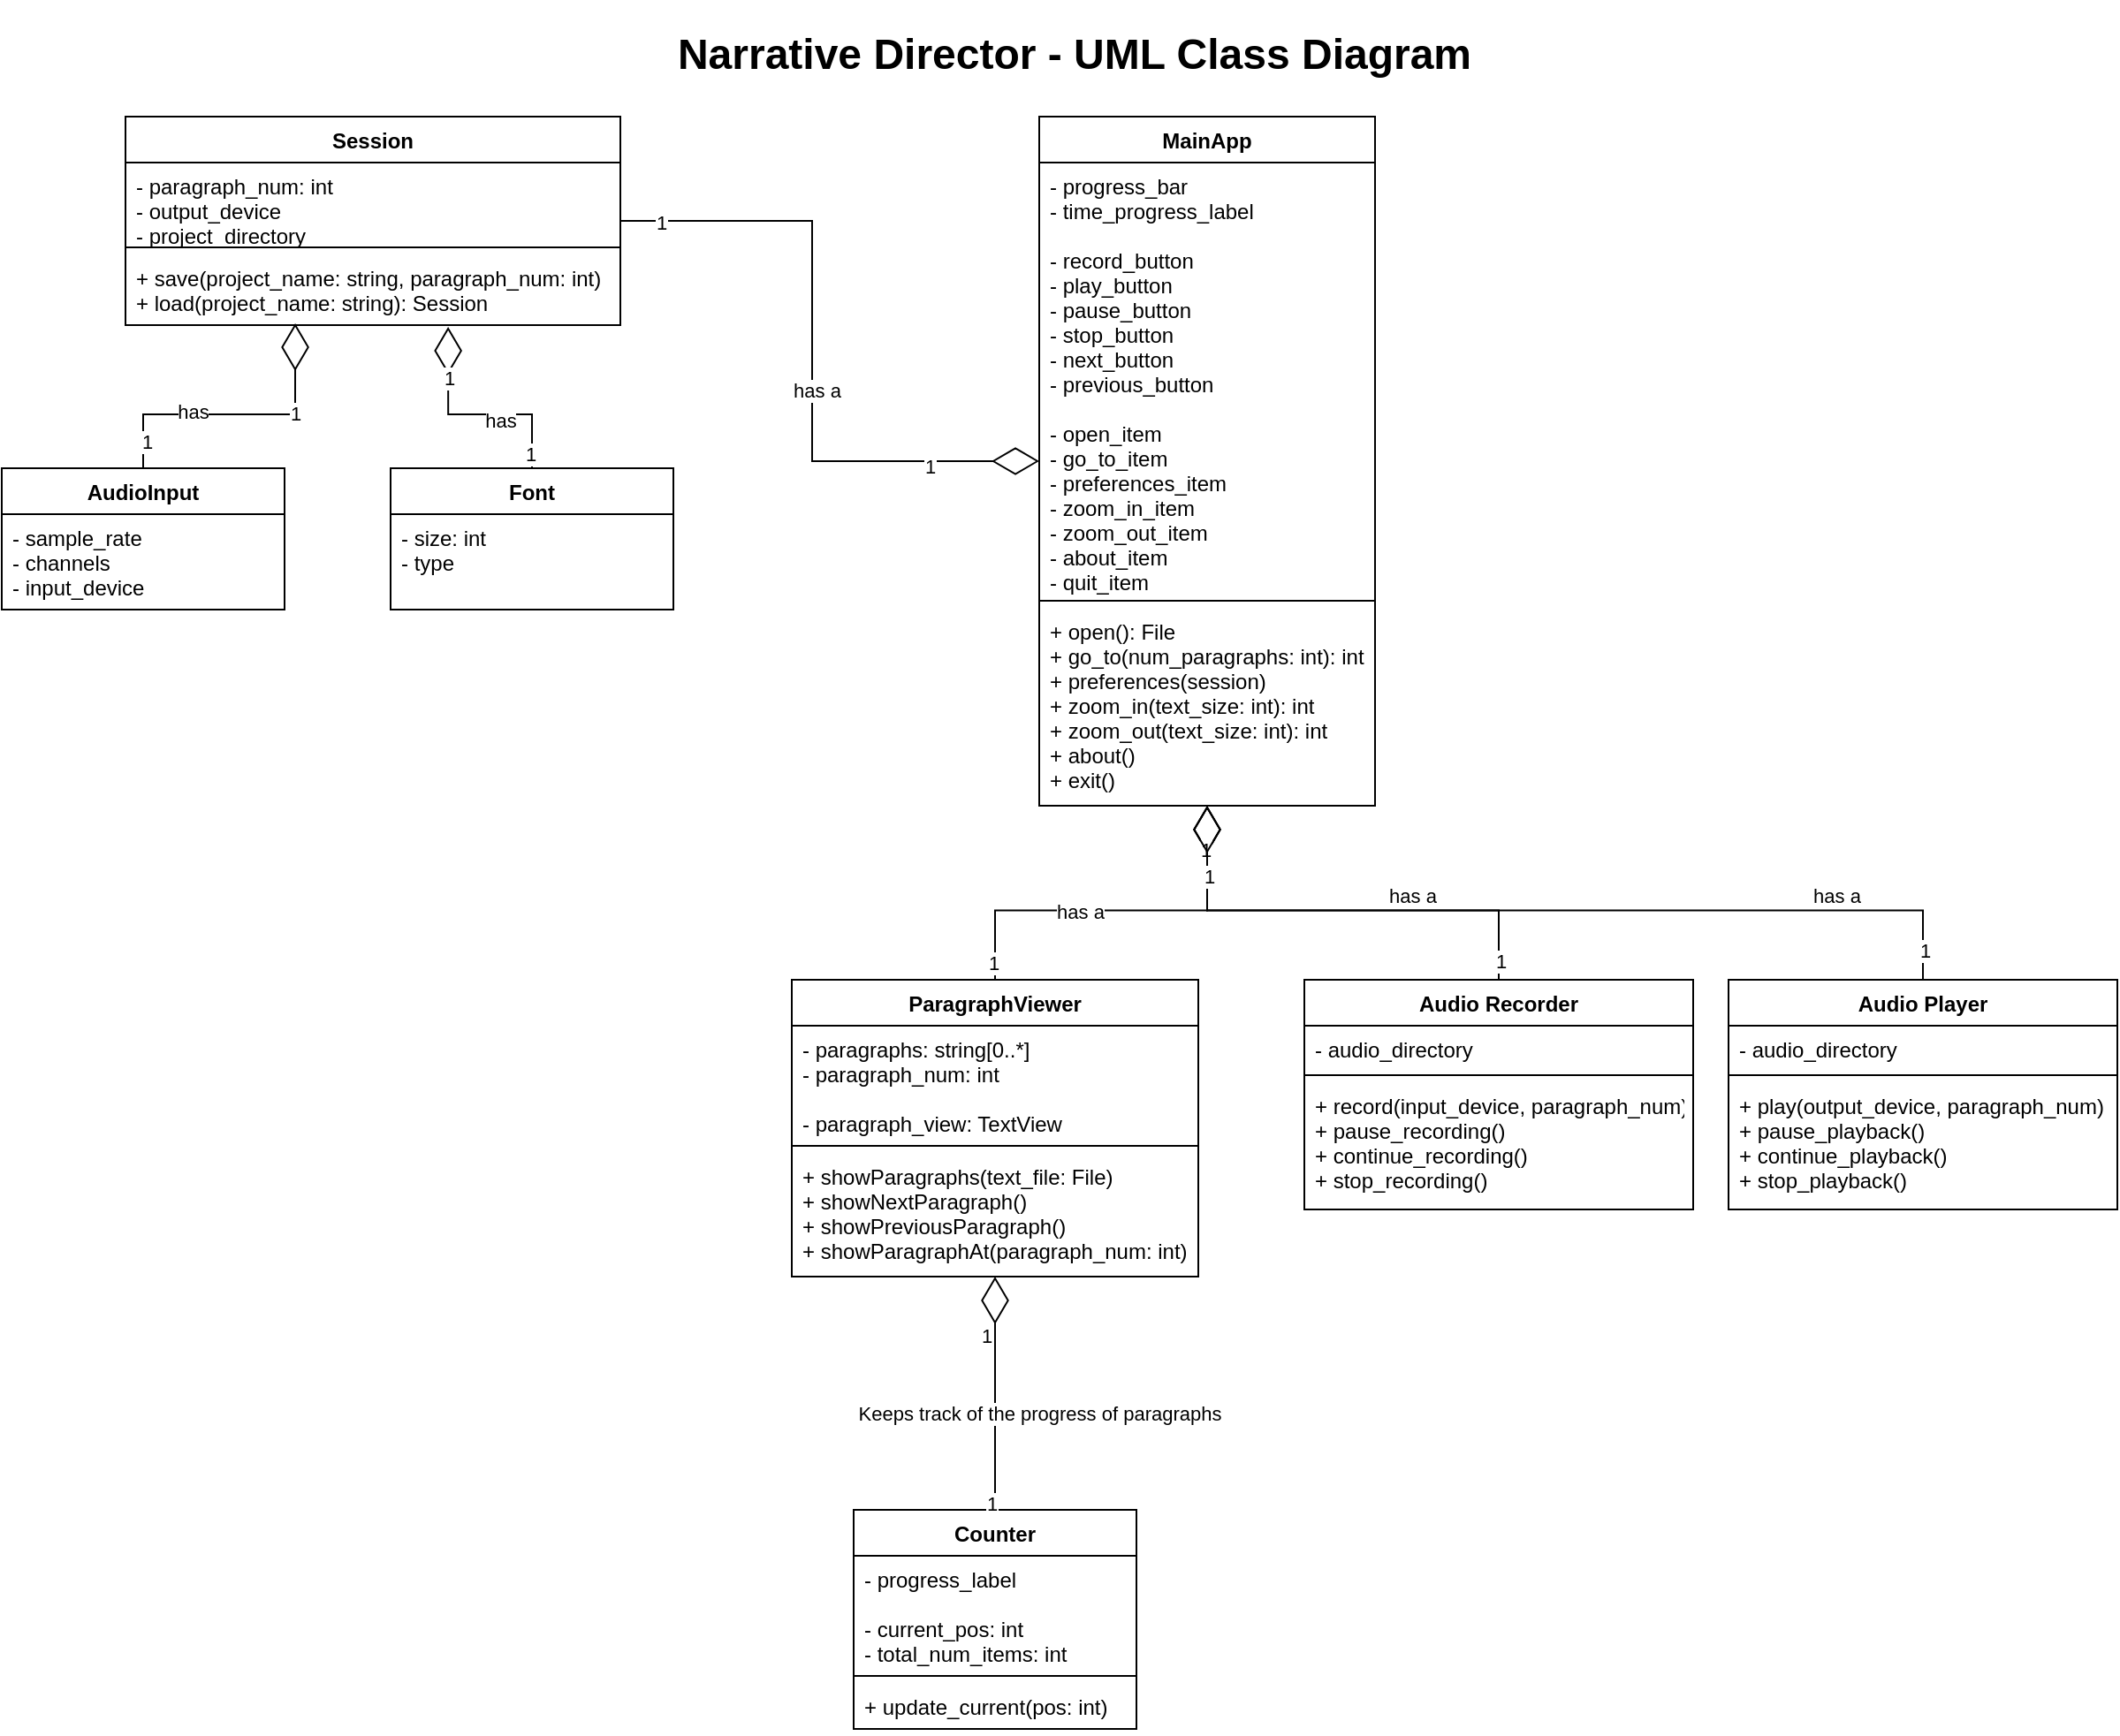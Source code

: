 <mxfile version="15.8.0" type="device"><diagram id="C5RBs43oDa-KdzZeNtuy" name="Page-1"><mxGraphModel dx="1609" dy="1140" grid="1" gridSize="10" guides="1" tooltips="1" connect="1" arrows="1" fold="1" page="1" pageScale="1" pageWidth="827" pageHeight="1169" math="0" shadow="0"><root><mxCell id="WIyWlLk6GJQsqaUBKTNV-0"/><mxCell id="WIyWlLk6GJQsqaUBKTNV-1" parent="WIyWlLk6GJQsqaUBKTNV-0"/><mxCell id="CWmGrvaaXz-5sUjLNDUD-9" style="edgeStyle=orthogonalEdgeStyle;rounded=0;orthogonalLoop=1;jettySize=auto;html=1;endArrow=diamondThin;endFill=0;endSize=24;" parent="WIyWlLk6GJQsqaUBKTNV-1" source="7qF5mrvs6irYJMopvK7C-4" target="CWmGrvaaXz-5sUjLNDUD-0" edge="1"><mxGeometry relative="1" as="geometry"/></mxCell><mxCell id="CWmGrvaaXz-5sUjLNDUD-12" value="1" style="edgeLabel;html=1;align=center;verticalAlign=middle;resizable=0;points=[];" parent="CWmGrvaaXz-5sUjLNDUD-9" vertex="1" connectable="0"><mxGeometry x="-0.915" y="1" relative="1" as="geometry"><mxPoint as="offset"/></mxGeometry></mxCell><mxCell id="CWmGrvaaXz-5sUjLNDUD-14" value="has a" style="edgeLabel;html=1;align=center;verticalAlign=middle;resizable=0;points=[];" parent="CWmGrvaaXz-5sUjLNDUD-9" vertex="1" connectable="0"><mxGeometry x="-0.21" relative="1" as="geometry"><mxPoint as="offset"/></mxGeometry></mxCell><mxCell id="7qF5mrvs6irYJMopvK7C-4" value="ParagraphViewer" style="swimlane;fontStyle=1;align=center;verticalAlign=top;childLayout=stackLayout;horizontal=1;startSize=26;horizontalStack=0;resizeParent=1;resizeParentMax=0;resizeLast=0;collapsible=1;marginBottom=0;" parent="WIyWlLk6GJQsqaUBKTNV-1" vertex="1"><mxGeometry x="90" y="568.5" width="230" height="168" as="geometry"/></mxCell><mxCell id="7qF5mrvs6irYJMopvK7C-5" value="- paragraphs: string[0..*]&#xA;- paragraph_num: int&#xA;&#xA;- paragraph_view: TextView&#xA;" style="text;strokeColor=none;fillColor=none;align=left;verticalAlign=top;spacingLeft=4;spacingRight=4;overflow=hidden;rotatable=0;points=[[0,0.5],[1,0.5]];portConstraint=eastwest;" parent="7qF5mrvs6irYJMopvK7C-4" vertex="1"><mxGeometry y="26" width="230" height="64" as="geometry"/></mxCell><mxCell id="7qF5mrvs6irYJMopvK7C-6" value="" style="line;strokeWidth=1;fillColor=none;align=left;verticalAlign=middle;spacingTop=-1;spacingLeft=3;spacingRight=3;rotatable=0;labelPosition=right;points=[];portConstraint=eastwest;" parent="7qF5mrvs6irYJMopvK7C-4" vertex="1"><mxGeometry y="90" width="230" height="8" as="geometry"/></mxCell><mxCell id="7qF5mrvs6irYJMopvK7C-7" value="+ showParagraphs(text_file: File)&#xA;+ showNextParagraph()&#xA;+ showPreviousParagraph()&#xA;+ showParagraphAt(paragraph_num: int)&#xA;" style="text;strokeColor=none;fillColor=none;align=left;verticalAlign=top;spacingLeft=4;spacingRight=4;overflow=hidden;rotatable=0;points=[[0,0.5],[1,0.5]];portConstraint=eastwest;" parent="7qF5mrvs6irYJMopvK7C-4" vertex="1"><mxGeometry y="98" width="230" height="70" as="geometry"/></mxCell><mxCell id="CWmGrvaaXz-5sUjLNDUD-4" style="edgeStyle=orthogonalEdgeStyle;rounded=0;orthogonalLoop=1;jettySize=auto;html=1;endArrow=diamondThin;endFill=0;endSize=24;" parent="WIyWlLk6GJQsqaUBKTNV-1" source="7qF5mrvs6irYJMopvK7C-15" target="CWmGrvaaXz-5sUjLNDUD-0" edge="1"><mxGeometry relative="1" as="geometry"/></mxCell><mxCell id="CWmGrvaaXz-5sUjLNDUD-6" value="1" style="edgeLabel;html=1;align=center;verticalAlign=middle;resizable=0;points=[];" parent="CWmGrvaaXz-5sUjLNDUD-4" vertex="1" connectable="0"><mxGeometry x="-0.877" y="-1" relative="1" as="geometry"><mxPoint as="offset"/></mxGeometry></mxCell><mxCell id="CWmGrvaaXz-5sUjLNDUD-7" value="1" style="edgeLabel;html=1;align=center;verticalAlign=middle;resizable=0;points=[];" parent="CWmGrvaaXz-5sUjLNDUD-4" vertex="1" connectable="0"><mxGeometry x="0.665" y="-3" relative="1" as="geometry"><mxPoint as="offset"/></mxGeometry></mxCell><mxCell id="CWmGrvaaXz-5sUjLNDUD-8" value="has a" style="edgeLabel;html=1;align=center;verticalAlign=middle;resizable=0;points=[];" parent="CWmGrvaaXz-5sUjLNDUD-4" vertex="1" connectable="0"><mxGeometry x="0.095" y="2" relative="1" as="geometry"><mxPoint as="offset"/></mxGeometry></mxCell><mxCell id="7qF5mrvs6irYJMopvK7C-15" value="Session" style="swimlane;fontStyle=1;align=center;verticalAlign=top;childLayout=stackLayout;horizontal=1;startSize=26;horizontalStack=0;resizeParent=1;resizeParentMax=0;resizeLast=0;collapsible=1;marginBottom=0;" parent="WIyWlLk6GJQsqaUBKTNV-1" vertex="1"><mxGeometry x="-287" y="80" width="280" height="118" as="geometry"/></mxCell><mxCell id="7qF5mrvs6irYJMopvK7C-16" value="- paragraph_num: int&#xA;- output_device&#xA;- project_directory&#xA;" style="text;strokeColor=none;fillColor=none;align=left;verticalAlign=top;spacingLeft=4;spacingRight=4;overflow=hidden;rotatable=0;points=[[0,0.5],[1,0.5]];portConstraint=eastwest;" parent="7qF5mrvs6irYJMopvK7C-15" vertex="1"><mxGeometry y="26" width="280" height="44" as="geometry"/></mxCell><mxCell id="7qF5mrvs6irYJMopvK7C-17" value="" style="line;strokeWidth=1;fillColor=none;align=left;verticalAlign=middle;spacingTop=-1;spacingLeft=3;spacingRight=3;rotatable=0;labelPosition=right;points=[];portConstraint=eastwest;" parent="7qF5mrvs6irYJMopvK7C-15" vertex="1"><mxGeometry y="70" width="280" height="8" as="geometry"/></mxCell><mxCell id="7qF5mrvs6irYJMopvK7C-18" value="+ save(project_name: string, paragraph_num: int)&#xA;+ load(project_name: string): Session&#xA;" style="text;strokeColor=none;fillColor=none;align=left;verticalAlign=top;spacingLeft=4;spacingRight=4;overflow=hidden;rotatable=0;points=[[0,0.5],[1,0.5]];portConstraint=eastwest;" parent="7qF5mrvs6irYJMopvK7C-15" vertex="1"><mxGeometry y="78" width="280" height="40" as="geometry"/></mxCell><mxCell id="7qF5mrvs6irYJMopvK7C-26" value="Counter" style="swimlane;fontStyle=1;align=center;verticalAlign=top;childLayout=stackLayout;horizontal=1;startSize=26;horizontalStack=0;resizeParent=1;resizeParentMax=0;resizeLast=0;collapsible=1;marginBottom=0;" parent="WIyWlLk6GJQsqaUBKTNV-1" vertex="1"><mxGeometry x="125" y="868.5" width="160" height="124" as="geometry"/></mxCell><mxCell id="7qF5mrvs6irYJMopvK7C-27" value="- progress_label&#xA;&#xA;- current_pos: int&#xA;- total_num_items: int" style="text;strokeColor=none;fillColor=none;align=left;verticalAlign=top;spacingLeft=4;spacingRight=4;overflow=hidden;rotatable=0;points=[[0,0.5],[1,0.5]];portConstraint=eastwest;" parent="7qF5mrvs6irYJMopvK7C-26" vertex="1"><mxGeometry y="26" width="160" height="64" as="geometry"/></mxCell><mxCell id="7qF5mrvs6irYJMopvK7C-28" value="" style="line;strokeWidth=1;fillColor=none;align=left;verticalAlign=middle;spacingTop=-1;spacingLeft=3;spacingRight=3;rotatable=0;labelPosition=right;points=[];portConstraint=eastwest;" parent="7qF5mrvs6irYJMopvK7C-26" vertex="1"><mxGeometry y="90" width="160" height="8" as="geometry"/></mxCell><mxCell id="7qF5mrvs6irYJMopvK7C-29" value="+ update_current(pos: int)" style="text;strokeColor=none;fillColor=none;align=left;verticalAlign=top;spacingLeft=4;spacingRight=4;overflow=hidden;rotatable=0;points=[[0,0.5],[1,0.5]];portConstraint=eastwest;" parent="7qF5mrvs6irYJMopvK7C-26" vertex="1"><mxGeometry y="98" width="160" height="26" as="geometry"/></mxCell><mxCell id="7qF5mrvs6irYJMopvK7C-30" style="edgeStyle=orthogonalEdgeStyle;rounded=0;orthogonalLoop=1;jettySize=auto;html=1;endArrow=diamondThin;endFill=0;endSize=24;exitX=0.5;exitY=0;exitDx=0;exitDy=0;" parent="WIyWlLk6GJQsqaUBKTNV-1" source="7qF5mrvs6irYJMopvK7C-26" target="7qF5mrvs6irYJMopvK7C-4" edge="1"><mxGeometry relative="1" as="geometry"/></mxCell><mxCell id="7qF5mrvs6irYJMopvK7C-31" value="1" style="edgeLabel;html=1;align=center;verticalAlign=middle;resizable=0;points=[];" parent="7qF5mrvs6irYJMopvK7C-30" vertex="1" connectable="0"><mxGeometry x="-0.936" y="2" relative="1" as="geometry"><mxPoint as="offset"/></mxGeometry></mxCell><mxCell id="7qF5mrvs6irYJMopvK7C-32" value="1" style="edgeLabel;html=1;align=center;verticalAlign=middle;resizable=0;points=[];" parent="7qF5mrvs6irYJMopvK7C-30" vertex="1" connectable="0"><mxGeometry x="0.791" relative="1" as="geometry"><mxPoint x="-5" y="19" as="offset"/></mxGeometry></mxCell><mxCell id="7qF5mrvs6irYJMopvK7C-33" value="Keeps track of the progress of paragraphs" style="edgeLabel;html=1;align=center;verticalAlign=middle;resizable=0;points=[];" parent="7qF5mrvs6irYJMopvK7C-30" vertex="1" connectable="0"><mxGeometry x="-0.176" y="-1" relative="1" as="geometry"><mxPoint x="24" as="offset"/></mxGeometry></mxCell><mxCell id="CWmGrvaaXz-5sUjLNDUD-10" style="edgeStyle=orthogonalEdgeStyle;rounded=0;orthogonalLoop=1;jettySize=auto;html=1;endArrow=diamondThin;endFill=0;endSize=24;" parent="WIyWlLk6GJQsqaUBKTNV-1" source="uqKv1nTXKA7kdlYmjU6h-0" target="CWmGrvaaXz-5sUjLNDUD-0" edge="1"><mxGeometry relative="1" as="geometry"/></mxCell><mxCell id="CWmGrvaaXz-5sUjLNDUD-11" value="1" style="edgeLabel;html=1;align=center;verticalAlign=middle;resizable=0;points=[];" parent="CWmGrvaaXz-5sUjLNDUD-10" vertex="1" connectable="0"><mxGeometry x="-0.922" y="-1" relative="1" as="geometry"><mxPoint as="offset"/></mxGeometry></mxCell><mxCell id="CWmGrvaaXz-5sUjLNDUD-15" value="1" style="edgeLabel;html=1;align=center;verticalAlign=middle;resizable=0;points=[];" parent="CWmGrvaaXz-5sUjLNDUD-10" vertex="1" connectable="0"><mxGeometry x="0.812" y="1" relative="1" as="geometry"><mxPoint as="offset"/></mxGeometry></mxCell><mxCell id="CWmGrvaaXz-5sUjLNDUD-13" value="has a" style="edgeLabel;html=1;align=center;verticalAlign=middle;resizable=0;points=[];" parent="CWmGrvaaXz-5sUjLNDUD-10" vertex="1" connectable="0"><mxGeometry x="-0.099" relative="1" as="geometry"><mxPoint x="30" y="-9" as="offset"/></mxGeometry></mxCell><mxCell id="uqKv1nTXKA7kdlYmjU6h-0" value="Audio Recorder" style="swimlane;fontStyle=1;align=center;verticalAlign=top;childLayout=stackLayout;horizontal=1;startSize=26;horizontalStack=0;resizeParent=1;resizeParentMax=0;resizeLast=0;collapsible=1;marginBottom=0;" parent="WIyWlLk6GJQsqaUBKTNV-1" vertex="1"><mxGeometry x="380" y="568.5" width="220" height="130" as="geometry"/></mxCell><mxCell id="uqKv1nTXKA7kdlYmjU6h-1" value="- audio_directory&#xA;" style="text;strokeColor=none;fillColor=none;align=left;verticalAlign=top;spacingLeft=4;spacingRight=4;overflow=hidden;rotatable=0;points=[[0,0.5],[1,0.5]];portConstraint=eastwest;" parent="uqKv1nTXKA7kdlYmjU6h-0" vertex="1"><mxGeometry y="26" width="220" height="24" as="geometry"/></mxCell><mxCell id="uqKv1nTXKA7kdlYmjU6h-2" value="" style="line;strokeWidth=1;fillColor=none;align=left;verticalAlign=middle;spacingTop=-1;spacingLeft=3;spacingRight=3;rotatable=0;labelPosition=right;points=[];portConstraint=eastwest;" parent="uqKv1nTXKA7kdlYmjU6h-0" vertex="1"><mxGeometry y="50" width="220" height="8" as="geometry"/></mxCell><mxCell id="uqKv1nTXKA7kdlYmjU6h-3" value="+ record(input_device, paragraph_num)&#xA;+ pause_recording()&#xA;+ continue_recording()&#xA;+ stop_recording()&#xA;" style="text;strokeColor=none;fillColor=none;align=left;verticalAlign=top;spacingLeft=4;spacingRight=4;overflow=hidden;rotatable=0;points=[[0,0.5],[1,0.5]];portConstraint=eastwest;" parent="uqKv1nTXKA7kdlYmjU6h-0" vertex="1"><mxGeometry y="58" width="220" height="72" as="geometry"/></mxCell><mxCell id="uqKv1nTXKA7kdlYmjU6h-12" style="edgeStyle=orthogonalEdgeStyle;rounded=0;orthogonalLoop=1;jettySize=auto;html=1;endArrow=diamondThin;endFill=0;endSize=24;entryX=0.343;entryY=0.975;entryDx=0;entryDy=0;entryPerimeter=0;" parent="WIyWlLk6GJQsqaUBKTNV-1" source="uqKv1nTXKA7kdlYmjU6h-4" target="7qF5mrvs6irYJMopvK7C-18" edge="1"><mxGeometry relative="1" as="geometry"/></mxCell><mxCell id="uqKv1nTXKA7kdlYmjU6h-13" value="1" style="edgeLabel;html=1;align=center;verticalAlign=middle;resizable=0;points=[];" parent="uqKv1nTXKA7kdlYmjU6h-12" vertex="1" connectable="0"><mxGeometry x="-0.824" y="-2" relative="1" as="geometry"><mxPoint as="offset"/></mxGeometry></mxCell><mxCell id="uqKv1nTXKA7kdlYmjU6h-14" value="1" style="edgeLabel;html=1;align=center;verticalAlign=middle;resizable=0;points=[];" parent="uqKv1nTXKA7kdlYmjU6h-12" vertex="1" connectable="0"><mxGeometry x="0.397" relative="1" as="geometry"><mxPoint as="offset"/></mxGeometry></mxCell><mxCell id="uqKv1nTXKA7kdlYmjU6h-15" value="has" style="edgeLabel;html=1;align=center;verticalAlign=middle;resizable=0;points=[];" parent="uqKv1nTXKA7kdlYmjU6h-12" vertex="1" connectable="0"><mxGeometry x="-0.301" y="2" relative="1" as="geometry"><mxPoint as="offset"/></mxGeometry></mxCell><mxCell id="uqKv1nTXKA7kdlYmjU6h-4" value="AudioInput" style="swimlane;fontStyle=1;align=center;verticalAlign=top;childLayout=stackLayout;horizontal=1;startSize=26;horizontalStack=0;resizeParent=1;resizeParentMax=0;resizeLast=0;collapsible=1;marginBottom=0;" parent="WIyWlLk6GJQsqaUBKTNV-1" vertex="1"><mxGeometry x="-357" y="279" width="160" height="80" as="geometry"/></mxCell><mxCell id="uqKv1nTXKA7kdlYmjU6h-5" value="- sample_rate&#xA;- channels&#xA;- input_device" style="text;strokeColor=none;fillColor=none;align=left;verticalAlign=top;spacingLeft=4;spacingRight=4;overflow=hidden;rotatable=0;points=[[0,0.5],[1,0.5]];portConstraint=eastwest;" parent="uqKv1nTXKA7kdlYmjU6h-4" vertex="1"><mxGeometry y="26" width="160" height="54" as="geometry"/></mxCell><mxCell id="uqKv1nTXKA7kdlYmjU6h-28" style="edgeStyle=orthogonalEdgeStyle;rounded=0;orthogonalLoop=1;jettySize=auto;html=1;entryX=0.652;entryY=1.025;entryDx=0;entryDy=0;entryPerimeter=0;endArrow=diamondThin;endFill=0;endSize=24;" parent="WIyWlLk6GJQsqaUBKTNV-1" source="uqKv1nTXKA7kdlYmjU6h-24" target="7qF5mrvs6irYJMopvK7C-18" edge="1"><mxGeometry relative="1" as="geometry"/></mxCell><mxCell id="uqKv1nTXKA7kdlYmjU6h-29" value="has" style="edgeLabel;html=1;align=center;verticalAlign=middle;resizable=0;points=[];" parent="uqKv1nTXKA7kdlYmjU6h-28" vertex="1" connectable="0"><mxGeometry x="-0.226" y="3" relative="1" as="geometry"><mxPoint x="1" as="offset"/></mxGeometry></mxCell><mxCell id="uqKv1nTXKA7kdlYmjU6h-30" value="1" style="edgeLabel;html=1;align=center;verticalAlign=middle;resizable=0;points=[];" parent="uqKv1nTXKA7kdlYmjU6h-28" vertex="1" connectable="0"><mxGeometry x="0.558" relative="1" as="geometry"><mxPoint as="offset"/></mxGeometry></mxCell><mxCell id="uqKv1nTXKA7kdlYmjU6h-31" value="1" style="edgeLabel;html=1;align=center;verticalAlign=middle;resizable=0;points=[];" parent="uqKv1nTXKA7kdlYmjU6h-28" vertex="1" connectable="0"><mxGeometry x="-0.874" y="1" relative="1" as="geometry"><mxPoint as="offset"/></mxGeometry></mxCell><mxCell id="uqKv1nTXKA7kdlYmjU6h-24" value="Font" style="swimlane;fontStyle=1;align=center;verticalAlign=top;childLayout=stackLayout;horizontal=1;startSize=26;horizontalStack=0;resizeParent=1;resizeParentMax=0;resizeLast=0;collapsible=1;marginBottom=0;" parent="WIyWlLk6GJQsqaUBKTNV-1" vertex="1"><mxGeometry x="-137" y="279" width="160" height="80" as="geometry"/></mxCell><mxCell id="uqKv1nTXKA7kdlYmjU6h-25" value="- size: int&#xA;- type" style="text;strokeColor=none;fillColor=none;align=left;verticalAlign=top;spacingLeft=4;spacingRight=4;overflow=hidden;rotatable=0;points=[[0,0.5],[1,0.5]];portConstraint=eastwest;" parent="uqKv1nTXKA7kdlYmjU6h-24" vertex="1"><mxGeometry y="26" width="160" height="54" as="geometry"/></mxCell><mxCell id="CWmGrvaaXz-5sUjLNDUD-0" value="MainApp" style="swimlane;fontStyle=1;align=center;verticalAlign=top;childLayout=stackLayout;horizontal=1;startSize=26;horizontalStack=0;resizeParent=1;resizeParentMax=0;resizeLast=0;collapsible=1;marginBottom=0;" parent="WIyWlLk6GJQsqaUBKTNV-1" vertex="1"><mxGeometry x="230" y="80" width="190" height="390" as="geometry"/></mxCell><mxCell id="CWmGrvaaXz-5sUjLNDUD-1" value="- progress_bar&#xA;- time_progress_label&#xA;&#xA;- record_button&#xA;- play_button&#xA;- pause_button&#xA;- stop_button&#xA;- next_button&#xA;- previous_button&#xA;&#xA;- open_item&#xA;- go_to_item&#xA;- preferences_item&#xA;- zoom_in_item&#xA;- zoom_out_item&#xA;- about_item&#xA;- quit_item&#xA;" style="text;strokeColor=none;fillColor=none;align=left;verticalAlign=top;spacingLeft=4;spacingRight=4;overflow=hidden;rotatable=0;points=[[0,0.5],[1,0.5]];portConstraint=eastwest;" parent="CWmGrvaaXz-5sUjLNDUD-0" vertex="1"><mxGeometry y="26" width="190" height="244" as="geometry"/></mxCell><mxCell id="CWmGrvaaXz-5sUjLNDUD-2" value="" style="line;strokeWidth=1;fillColor=none;align=left;verticalAlign=middle;spacingTop=-1;spacingLeft=3;spacingRight=3;rotatable=0;labelPosition=right;points=[];portConstraint=eastwest;" parent="CWmGrvaaXz-5sUjLNDUD-0" vertex="1"><mxGeometry y="270" width="190" height="8" as="geometry"/></mxCell><mxCell id="CWmGrvaaXz-5sUjLNDUD-3" value="+ open(): File&#xA;+ go_to(num_paragraphs: int): int&#xA;+ preferences(session)&#xA;+ zoom_in(text_size: int): int&#xA;+ zoom_out(text_size: int): int&#xA;+ about()&#xA;+ exit()" style="text;strokeColor=none;fillColor=none;align=left;verticalAlign=top;spacingLeft=4;spacingRight=4;overflow=hidden;rotatable=0;points=[[0,0.5],[1,0.5]];portConstraint=eastwest;" parent="CWmGrvaaXz-5sUjLNDUD-0" vertex="1"><mxGeometry y="278" width="190" height="112" as="geometry"/></mxCell><mxCell id="CWmGrvaaXz-5sUjLNDUD-16" value="&lt;h1&gt;Narrative Director - UML Class Diagram&lt;br&gt;&lt;/h1&gt;" style="text;html=1;strokeColor=none;fillColor=none;align=center;verticalAlign=middle;whiteSpace=wrap;rounded=0;" parent="WIyWlLk6GJQsqaUBKTNV-1" vertex="1"><mxGeometry x="20" y="30" width="460" height="30" as="geometry"/></mxCell><mxCell id="6hACcRa3llZe6Jajbufn-4" style="edgeStyle=orthogonalEdgeStyle;rounded=0;orthogonalLoop=1;jettySize=auto;html=1;endArrow=diamondThin;endFill=0;startSize=6;endSize=24;entryX=0.5;entryY=1;entryDx=0;entryDy=0;exitX=0.5;exitY=0;exitDx=0;exitDy=0;" edge="1" parent="WIyWlLk6GJQsqaUBKTNV-1" source="6hACcRa3llZe6Jajbufn-0" target="CWmGrvaaXz-5sUjLNDUD-0"><mxGeometry relative="1" as="geometry"/></mxCell><mxCell id="6hACcRa3llZe6Jajbufn-5" value="1" style="edgeLabel;html=1;align=center;verticalAlign=middle;resizable=0;points=[];" vertex="1" connectable="0" parent="6hACcRa3llZe6Jajbufn-4"><mxGeometry x="-0.933" y="-1" relative="1" as="geometry"><mxPoint as="offset"/></mxGeometry></mxCell><mxCell id="6hACcRa3llZe6Jajbufn-6" value="1" style="edgeLabel;html=1;align=center;verticalAlign=middle;resizable=0;points=[];" vertex="1" connectable="0" parent="6hACcRa3llZe6Jajbufn-4"><mxGeometry x="0.841" relative="1" as="geometry"><mxPoint x="1" as="offset"/></mxGeometry></mxCell><mxCell id="6hACcRa3llZe6Jajbufn-7" value="has a" style="edgeLabel;html=1;align=center;verticalAlign=middle;resizable=0;points=[];" vertex="1" connectable="0" parent="6hACcRa3llZe6Jajbufn-4"><mxGeometry x="0.053" relative="1" as="geometry"><mxPoint x="176" y="-9" as="offset"/></mxGeometry></mxCell><mxCell id="6hACcRa3llZe6Jajbufn-0" value="Audio Player" style="swimlane;fontStyle=1;align=center;verticalAlign=top;childLayout=stackLayout;horizontal=1;startSize=26;horizontalStack=0;resizeParent=1;resizeParentMax=0;resizeLast=0;collapsible=1;marginBottom=0;" vertex="1" parent="WIyWlLk6GJQsqaUBKTNV-1"><mxGeometry x="620" y="568.5" width="220" height="130" as="geometry"/></mxCell><mxCell id="6hACcRa3llZe6Jajbufn-1" value="- audio_directory&#xA;" style="text;strokeColor=none;fillColor=none;align=left;verticalAlign=top;spacingLeft=4;spacingRight=4;overflow=hidden;rotatable=0;points=[[0,0.5],[1,0.5]];portConstraint=eastwest;" vertex="1" parent="6hACcRa3llZe6Jajbufn-0"><mxGeometry y="26" width="220" height="24" as="geometry"/></mxCell><mxCell id="6hACcRa3llZe6Jajbufn-2" value="" style="line;strokeWidth=1;fillColor=none;align=left;verticalAlign=middle;spacingTop=-1;spacingLeft=3;spacingRight=3;rotatable=0;labelPosition=right;points=[];portConstraint=eastwest;" vertex="1" parent="6hACcRa3llZe6Jajbufn-0"><mxGeometry y="50" width="220" height="8" as="geometry"/></mxCell><mxCell id="6hACcRa3llZe6Jajbufn-3" value="+ play(output_device, paragraph_num)&#xA;+ pause_playback()&#xA;+ continue_playback()&#xA;+ stop_playback()&#xA;" style="text;strokeColor=none;fillColor=none;align=left;verticalAlign=top;spacingLeft=4;spacingRight=4;overflow=hidden;rotatable=0;points=[[0,0.5],[1,0.5]];portConstraint=eastwest;" vertex="1" parent="6hACcRa3llZe6Jajbufn-0"><mxGeometry y="58" width="220" height="72" as="geometry"/></mxCell></root></mxGraphModel></diagram></mxfile>